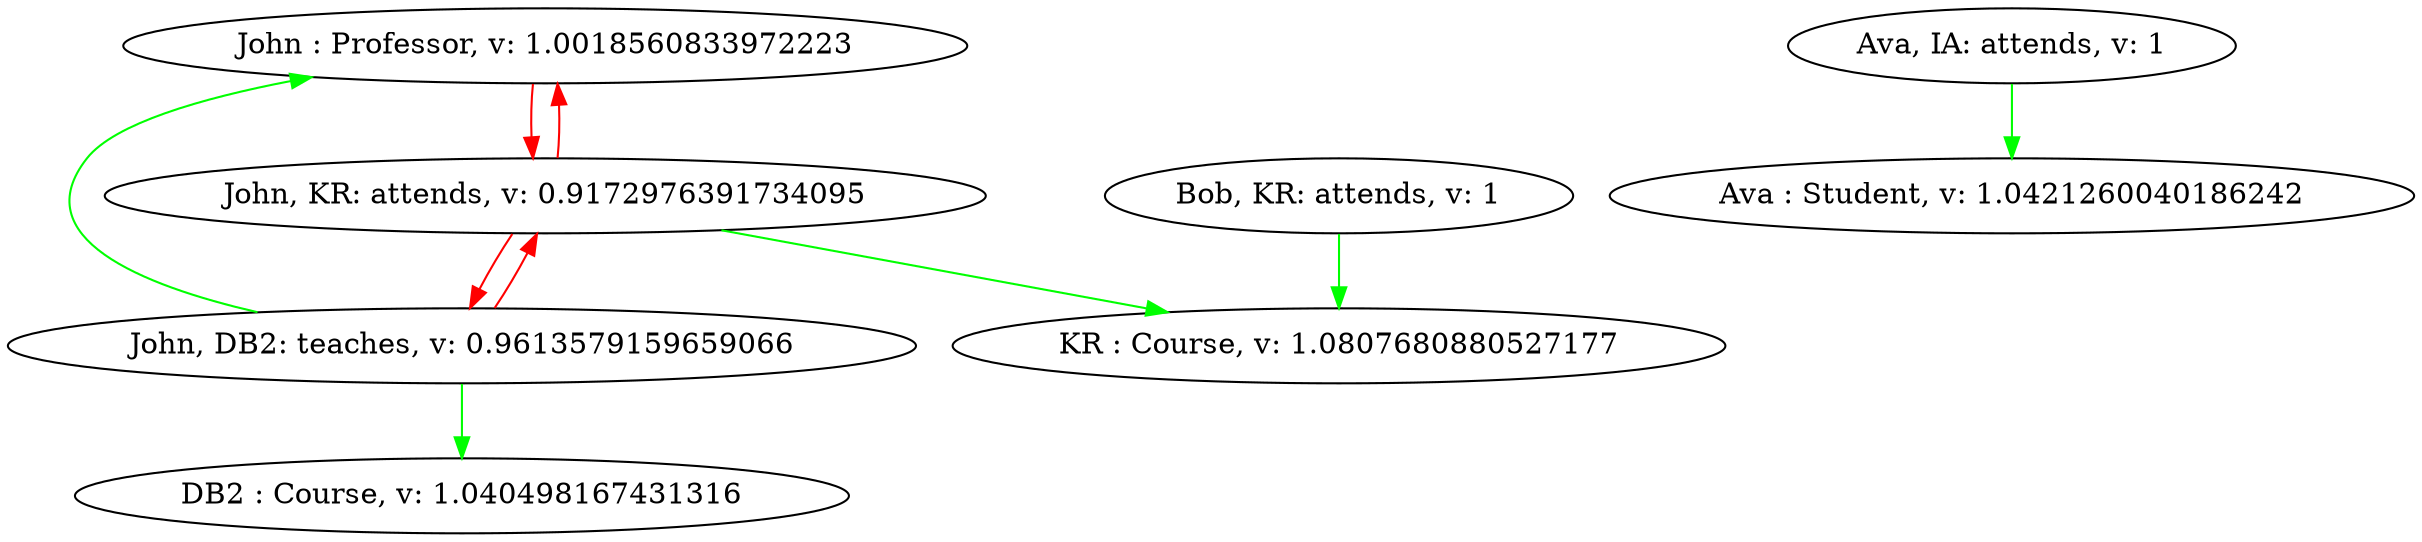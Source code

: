digraph {
    0 [ label = "John : Professor, v: 1.0018560833972223" ]
    1 [ label = "Ava : Student, v: 1.0421260040186242" ]
    2 [ label = "DB2 : Course, v: 1.040498167431316" ]
    3 [ label = "KR : Course, v: 1.0807680880527177" ]
    4 [ label = "John, DB2: teaches, v: 0.9613579159659066" ]
    5 [ label = "John, KR: attends, v: 0.9172976391734095" ]
    6 [ label = "Ava, IA: attends, v: 1" ]
    7 [ label = "Bob, KR: attends, v: 1" ]
    4 -> 0 [ color="green"]
    5 -> 0 [ color="red"]
    6 -> 1 [ color="green"]
    4 -> 2 [ color="green"]
    5 -> 3 [ color="green"]
    7 -> 3 [ color="green"]
    5 -> 4 [ color="red"]
    0 -> 5 [ color="red"]
    4 -> 5 [ color="red"]
}
